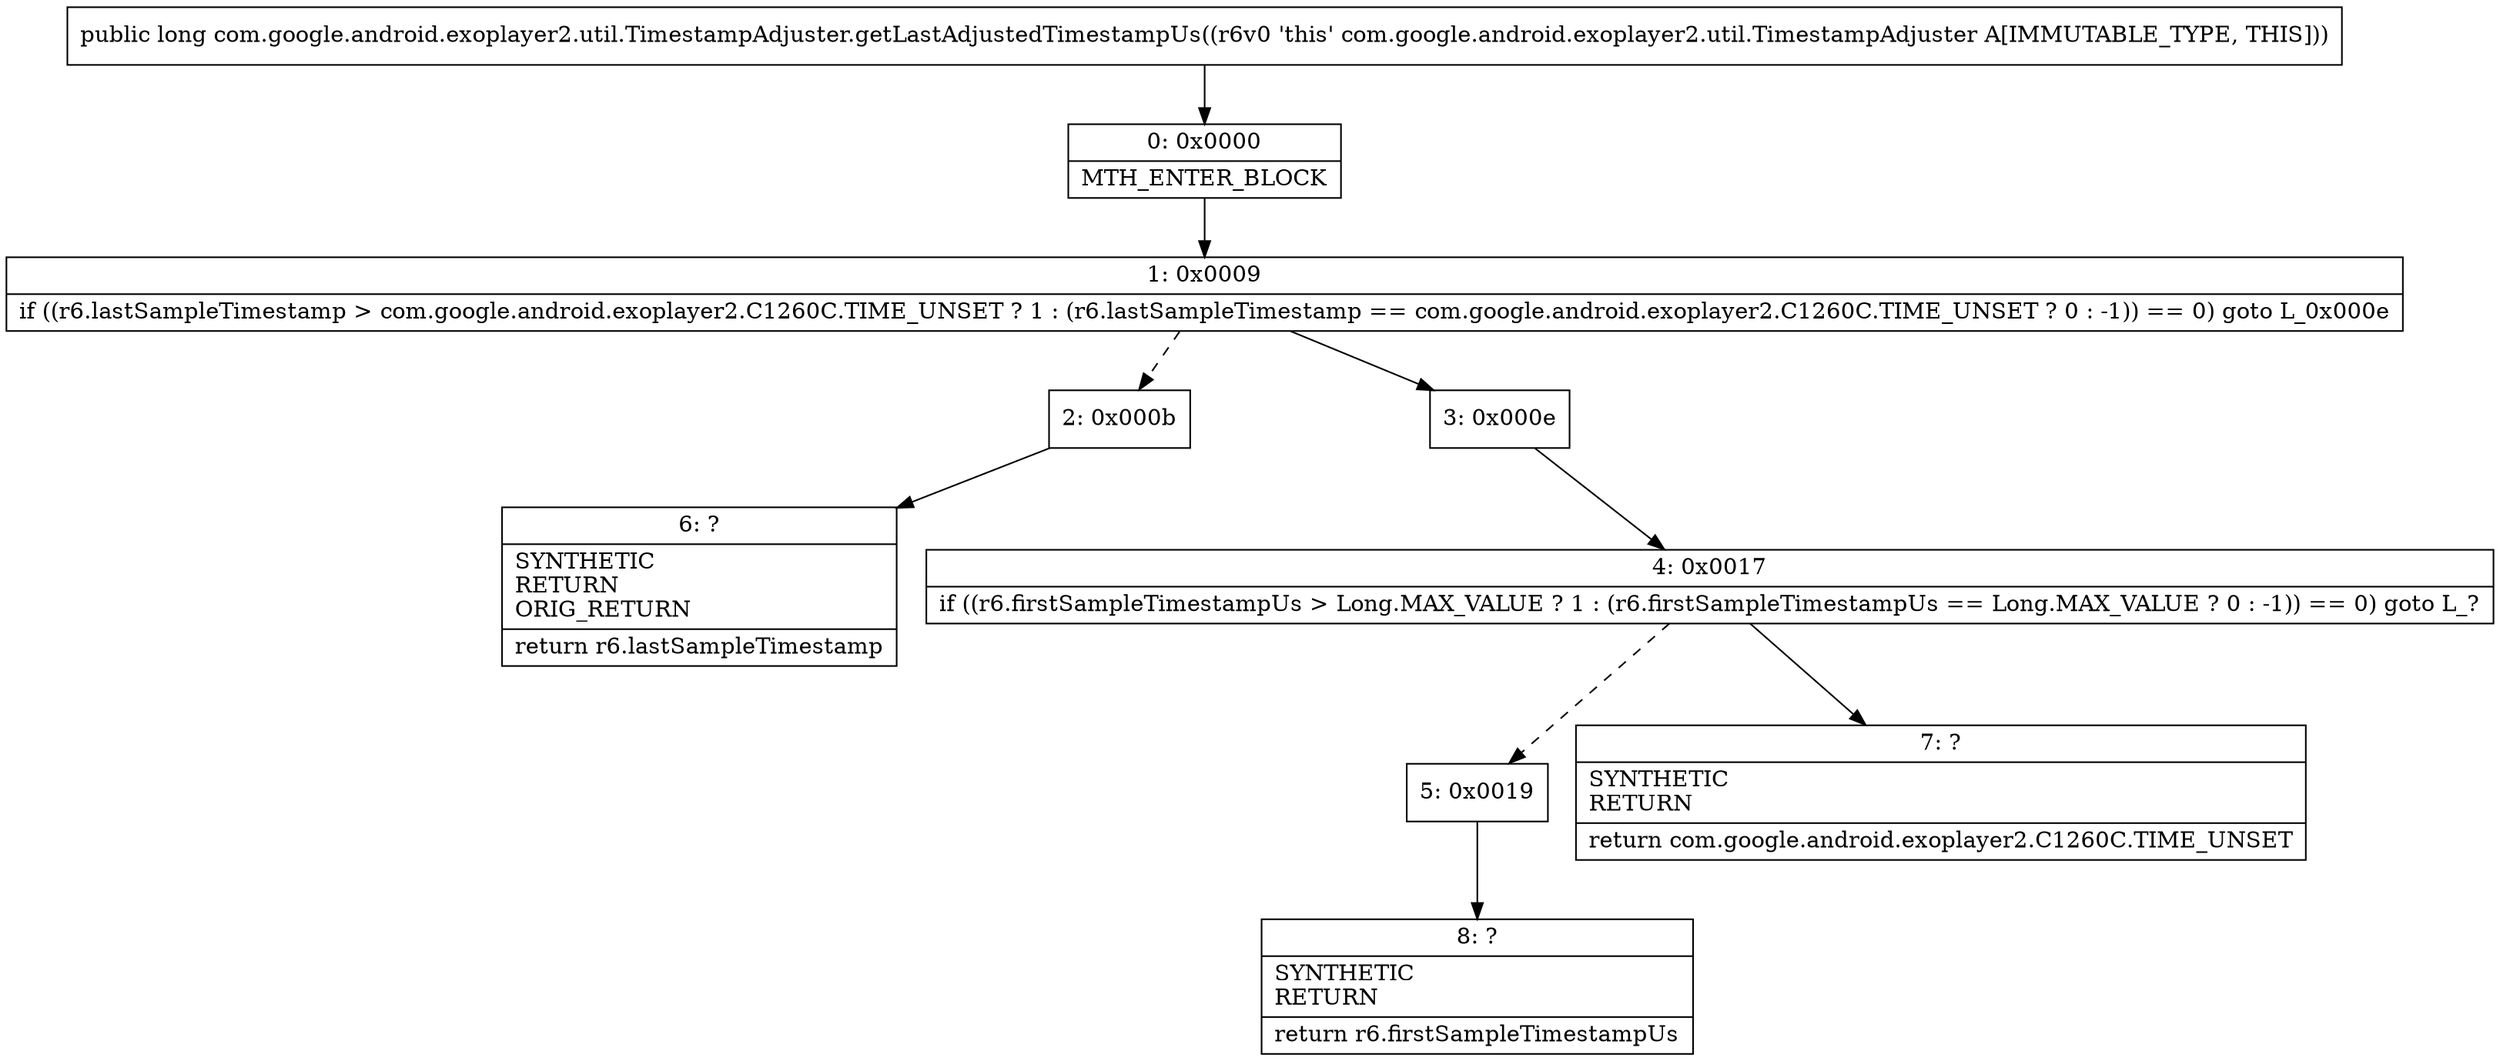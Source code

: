 digraph "CFG forcom.google.android.exoplayer2.util.TimestampAdjuster.getLastAdjustedTimestampUs()J" {
Node_0 [shape=record,label="{0\:\ 0x0000|MTH_ENTER_BLOCK\l}"];
Node_1 [shape=record,label="{1\:\ 0x0009|if ((r6.lastSampleTimestamp \> com.google.android.exoplayer2.C1260C.TIME_UNSET ? 1 : (r6.lastSampleTimestamp == com.google.android.exoplayer2.C1260C.TIME_UNSET ? 0 : \-1)) == 0) goto L_0x000e\l}"];
Node_2 [shape=record,label="{2\:\ 0x000b}"];
Node_3 [shape=record,label="{3\:\ 0x000e}"];
Node_4 [shape=record,label="{4\:\ 0x0017|if ((r6.firstSampleTimestampUs \> Long.MAX_VALUE ? 1 : (r6.firstSampleTimestampUs == Long.MAX_VALUE ? 0 : \-1)) == 0) goto L_?\l}"];
Node_5 [shape=record,label="{5\:\ 0x0019}"];
Node_6 [shape=record,label="{6\:\ ?|SYNTHETIC\lRETURN\lORIG_RETURN\l|return r6.lastSampleTimestamp\l}"];
Node_7 [shape=record,label="{7\:\ ?|SYNTHETIC\lRETURN\l|return com.google.android.exoplayer2.C1260C.TIME_UNSET\l}"];
Node_8 [shape=record,label="{8\:\ ?|SYNTHETIC\lRETURN\l|return r6.firstSampleTimestampUs\l}"];
MethodNode[shape=record,label="{public long com.google.android.exoplayer2.util.TimestampAdjuster.getLastAdjustedTimestampUs((r6v0 'this' com.google.android.exoplayer2.util.TimestampAdjuster A[IMMUTABLE_TYPE, THIS])) }"];
MethodNode -> Node_0;
Node_0 -> Node_1;
Node_1 -> Node_2[style=dashed];
Node_1 -> Node_3;
Node_2 -> Node_6;
Node_3 -> Node_4;
Node_4 -> Node_5[style=dashed];
Node_4 -> Node_7;
Node_5 -> Node_8;
}

